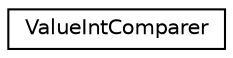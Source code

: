 digraph "Graphical Class Hierarchy"
{
  edge [fontname="Helvetica",fontsize="10",labelfontname="Helvetica",labelfontsize="10"];
  node [fontname="Helvetica",fontsize="10",shape=record];
  rankdir="LR";
  Node0 [label="ValueIntComparer",height=0.2,width=0.4,color="black", fillcolor="white", style="filled",URL="$structValueIntComparer.html"];
}
